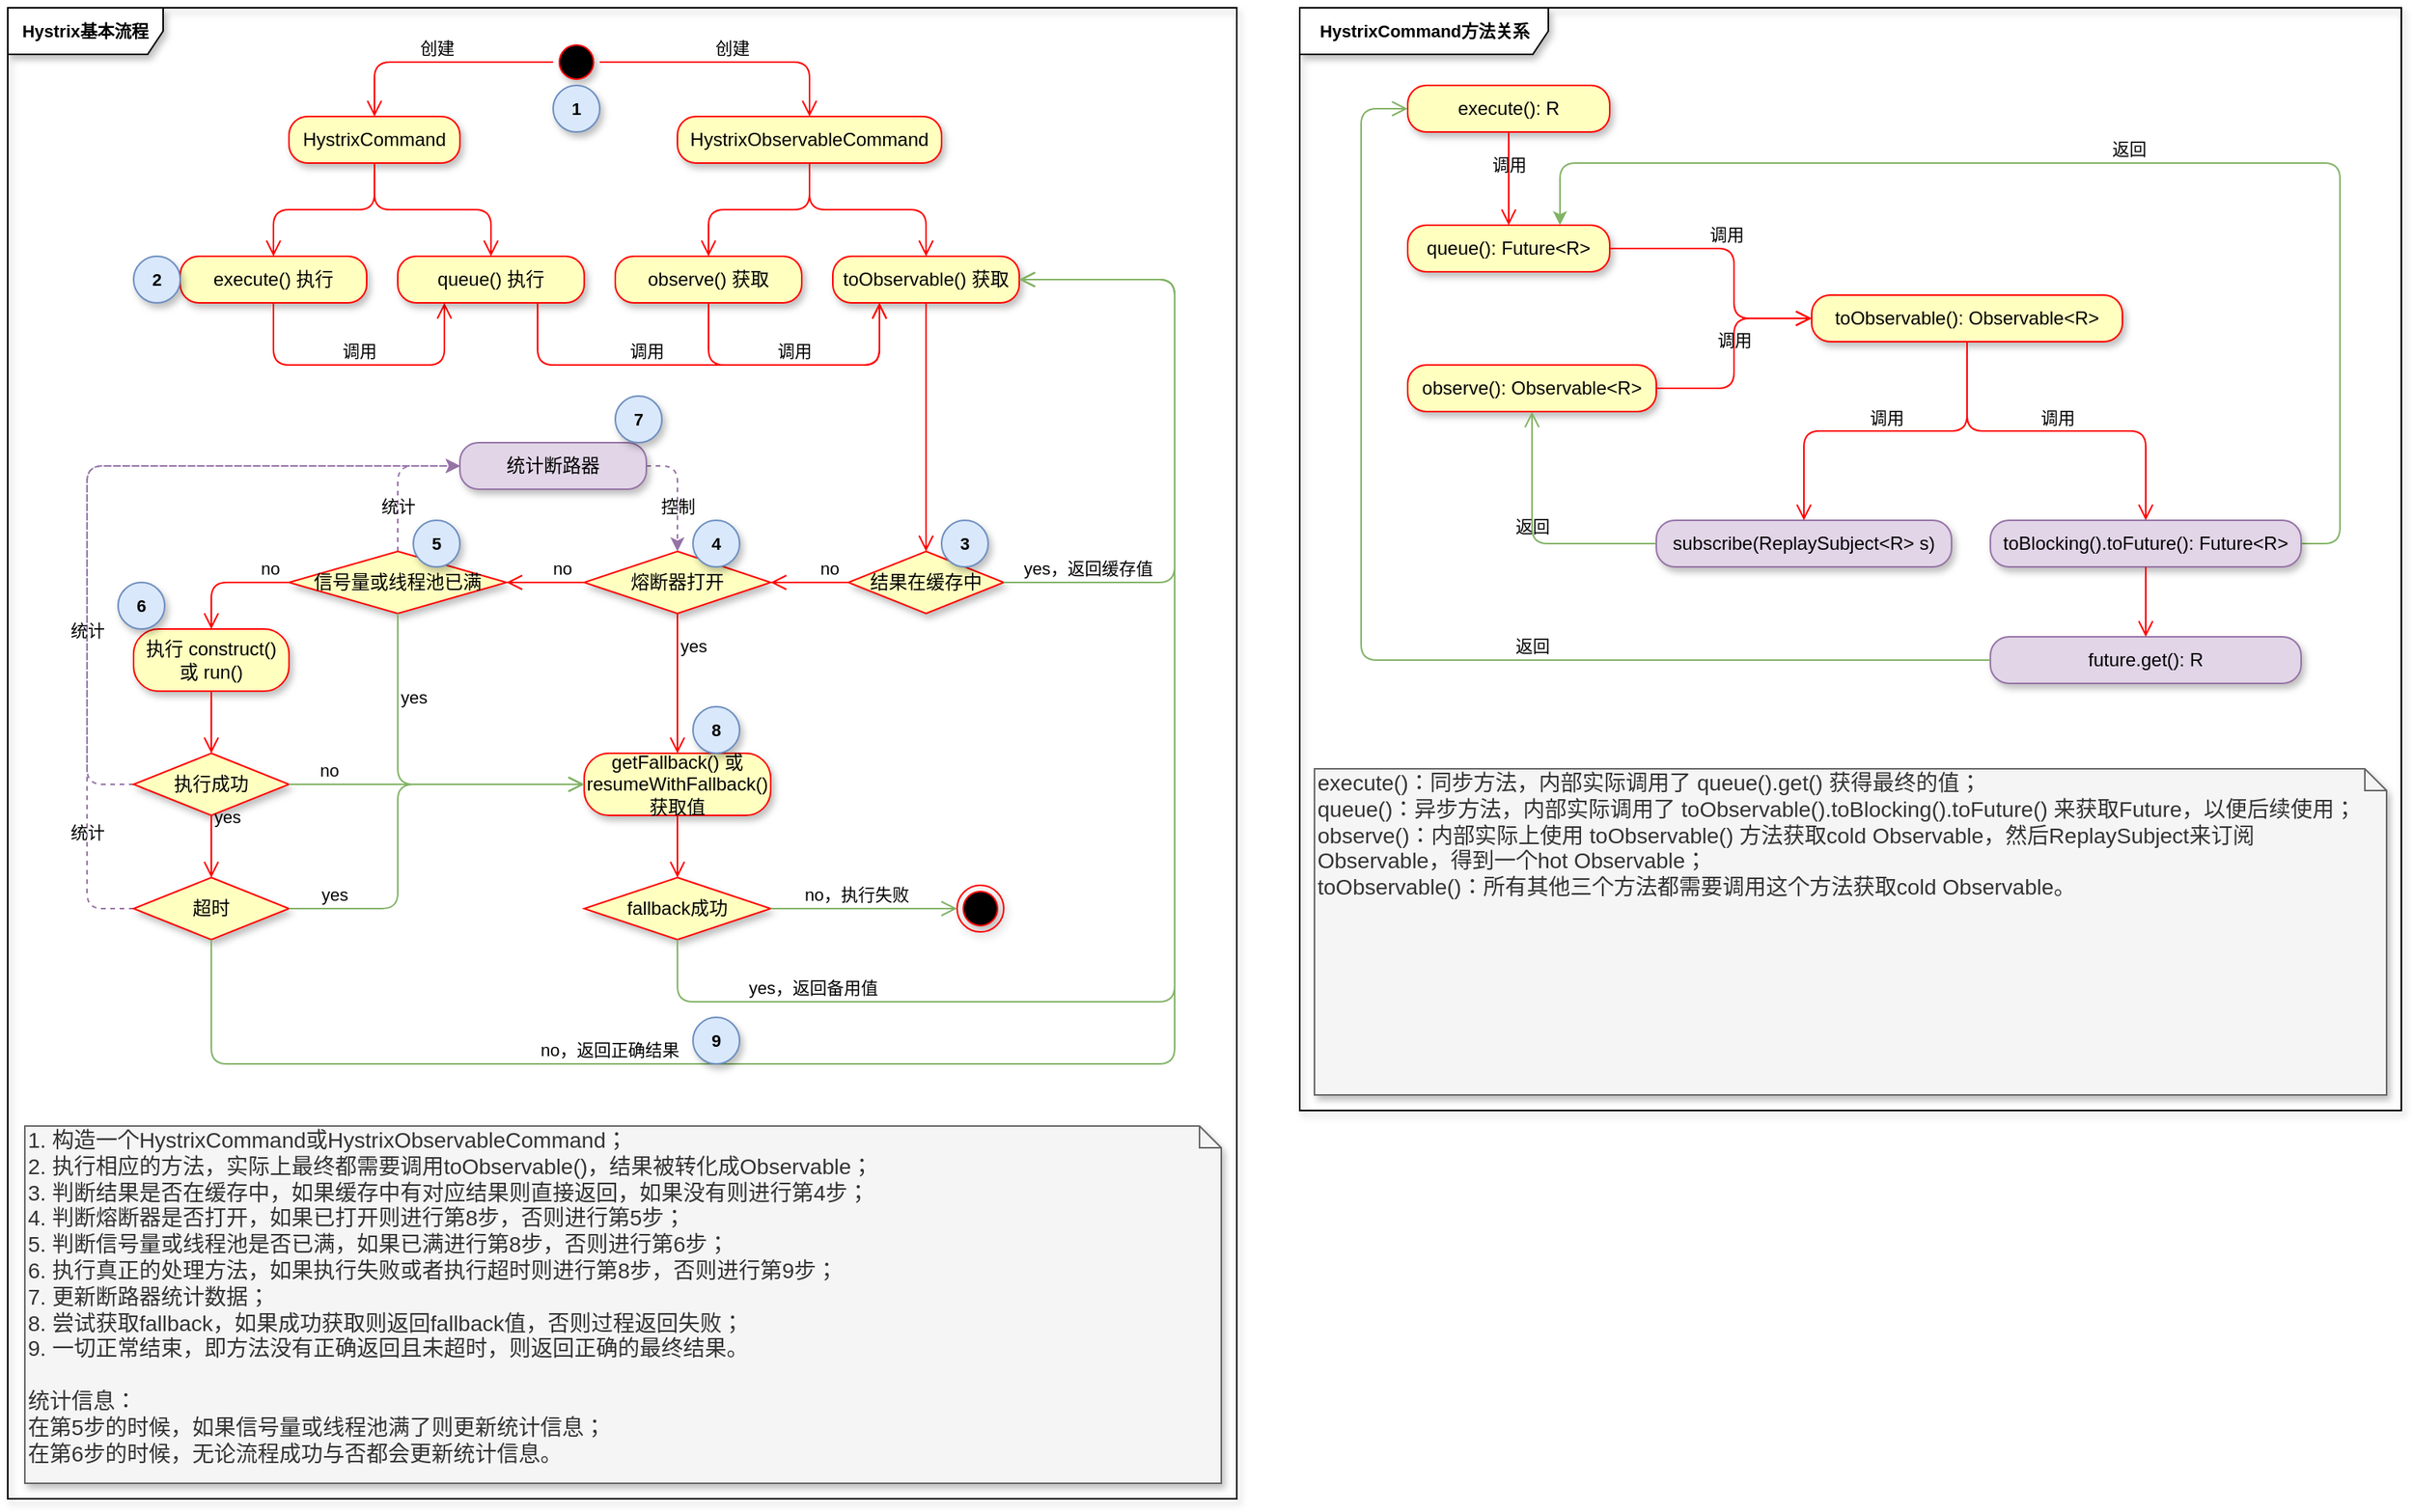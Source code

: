 <mxfile version="13.2.3" type="github">
  <diagram id="Wl1f3BuuBHUOXUHPtb7v" name="Hystrix流程图">
    <mxGraphModel dx="1102" dy="563" grid="1" gridSize="10" guides="1" tooltips="1" connect="1" arrows="1" fold="1" page="1" pageScale="1" pageWidth="827" pageHeight="1169" math="0" shadow="0">
      <root>
        <mxCell id="0" />
        <mxCell id="1" parent="0" />
        <mxCell id="GamSNAmJj3X3mlx08znm-3" value="HystrixCommand方法关系" style="shape=umlFrame;whiteSpace=wrap;html=1;rounded=1;shadow=1;glass=0;labelBackgroundColor=none;strokeColor=#000000;fillColor=#ffffff;gradientColor=none;fontSize=11;width=160;height=30;fontStyle=1" parent="1" vertex="1">
          <mxGeometry x="850.5" y="20" width="709" height="710" as="geometry" />
        </mxCell>
        <mxCell id="GamSNAmJj3X3mlx08znm-2" value="Hystrix基本流程" style="shape=umlFrame;whiteSpace=wrap;html=1;rounded=1;shadow=1;glass=0;labelBackgroundColor=none;strokeColor=#000000;fillColor=#ffffff;fontSize=11;fontStyle=1;width=100;height=30;" parent="1" vertex="1">
          <mxGeometry x="19" y="20" width="791" height="960" as="geometry" />
        </mxCell>
        <mxCell id="OVkALjXKLeJ2H-bXnM3I-20" value="" style="ellipse;html=1;shape=startState;fillColor=#000000;strokeColor=#ff0000;shadow=1;verticalAlign=middle;labelBorderColor=none;labelBackgroundColor=none;" parent="1" vertex="1">
          <mxGeometry x="370" y="40" width="30" height="30" as="geometry" />
        </mxCell>
        <mxCell id="OVkALjXKLeJ2H-bXnM3I-21" value="创建" style="edgeStyle=orthogonalEdgeStyle;html=1;verticalAlign=bottom;endArrow=open;endSize=8;strokeColor=#ff0000;exitX=0;exitY=0.5;exitDx=0;exitDy=0;entryX=0.5;entryY=0;entryDx=0;entryDy=0;shadow=0;rounded=1;labelBorderColor=none;labelBackgroundColor=none;" parent="1" source="OVkALjXKLeJ2H-bXnM3I-20" target="OVkALjXKLeJ2H-bXnM3I-23" edge="1">
          <mxGeometry relative="1" as="geometry">
            <mxPoint x="200" y="90" as="targetPoint" />
          </mxGeometry>
        </mxCell>
        <mxCell id="OVkALjXKLeJ2H-bXnM3I-22" value="创建" style="edgeStyle=orthogonalEdgeStyle;html=1;verticalAlign=bottom;endArrow=open;endSize=8;strokeColor=#ff0000;exitX=1;exitY=0.5;exitDx=0;exitDy=0;entryX=0.5;entryY=0;entryDx=0;entryDy=0;shadow=0;rounded=1;labelBorderColor=none;labelBackgroundColor=none;" parent="1" source="OVkALjXKLeJ2H-bXnM3I-20" target="OVkALjXKLeJ2H-bXnM3I-26" edge="1">
          <mxGeometry relative="1" as="geometry">
            <mxPoint x="450" y="90" as="targetPoint" />
            <mxPoint x="335" y="80" as="sourcePoint" />
          </mxGeometry>
        </mxCell>
        <mxCell id="OVkALjXKLeJ2H-bXnM3I-23" value="HystrixCommand" style="rounded=1;whiteSpace=wrap;html=1;arcSize=40;fontColor=#000000;fillColor=#ffffc0;strokeColor=#ff0000;shadow=1;verticalAlign=middle;labelBorderColor=none;labelBackgroundColor=none;" parent="1" vertex="1">
          <mxGeometry x="200" y="90" width="110" height="30" as="geometry" />
        </mxCell>
        <mxCell id="OVkALjXKLeJ2H-bXnM3I-24" value="" style="edgeStyle=orthogonalEdgeStyle;html=1;verticalAlign=bottom;endArrow=open;endSize=8;strokeColor=#ff0000;shadow=0;rounded=1;labelBorderColor=none;labelBackgroundColor=none;" parent="1" source="OVkALjXKLeJ2H-bXnM3I-23" target="OVkALjXKLeJ2H-bXnM3I-28" edge="1">
          <mxGeometry relative="1" as="geometry">
            <mxPoint x="255" y="170" as="targetPoint" />
          </mxGeometry>
        </mxCell>
        <mxCell id="OVkALjXKLeJ2H-bXnM3I-26" value="HystrixObservableCommand" style="rounded=1;whiteSpace=wrap;html=1;arcSize=40;fontColor=#000000;fillColor=#ffffc0;strokeColor=#ff0000;shadow=1;verticalAlign=middle;labelBorderColor=none;labelBackgroundColor=none;" parent="1" vertex="1">
          <mxGeometry x="450" y="90" width="170" height="30" as="geometry" />
        </mxCell>
        <mxCell id="OVkALjXKLeJ2H-bXnM3I-27" value="" style="edgeStyle=orthogonalEdgeStyle;html=1;verticalAlign=bottom;endArrow=open;endSize=8;strokeColor=#ff0000;shadow=0;entryX=0.5;entryY=0;entryDx=0;entryDy=0;rounded=1;labelBorderColor=none;labelBackgroundColor=none;" parent="1" source="OVkALjXKLeJ2H-bXnM3I-26" target="OVkALjXKLeJ2H-bXnM3I-35" edge="1">
          <mxGeometry relative="1" as="geometry">
            <mxPoint x="505" y="170" as="targetPoint" />
          </mxGeometry>
        </mxCell>
        <mxCell id="OVkALjXKLeJ2H-bXnM3I-28" value="execute() 执行" style="rounded=1;whiteSpace=wrap;html=1;arcSize=40;fontColor=#000000;fillColor=#ffffc0;strokeColor=#ff0000;shadow=1;verticalAlign=middle;labelBorderColor=none;labelBackgroundColor=none;" parent="1" vertex="1">
          <mxGeometry x="130" y="180" width="120" height="30" as="geometry" />
        </mxCell>
        <mxCell id="OVkALjXKLeJ2H-bXnM3I-29" value="调用" style="edgeStyle=orthogonalEdgeStyle;html=1;verticalAlign=bottom;endArrow=open;endSize=8;strokeColor=#ff0000;shadow=0;entryX=0.25;entryY=1;entryDx=0;entryDy=0;exitX=0.5;exitY=1;exitDx=0;exitDy=0;rounded=1;labelBorderColor=none;labelBackgroundColor=none;" parent="1" source="OVkALjXKLeJ2H-bXnM3I-28" target="OVkALjXKLeJ2H-bXnM3I-31" edge="1">
          <mxGeometry relative="1" as="geometry">
            <mxPoint x="190" y="260" as="targetPoint" />
            <Array as="points">
              <mxPoint x="190" y="250" />
              <mxPoint x="300" y="250" />
            </Array>
          </mxGeometry>
        </mxCell>
        <mxCell id="OVkALjXKLeJ2H-bXnM3I-31" value="queue() 执行" style="rounded=1;whiteSpace=wrap;html=1;arcSize=40;fontColor=#000000;fillColor=#ffffc0;strokeColor=#ff0000;shadow=1;verticalAlign=middle;labelBorderColor=none;labelBackgroundColor=none;" parent="1" vertex="1">
          <mxGeometry x="270" y="180" width="120" height="30" as="geometry" />
        </mxCell>
        <mxCell id="OVkALjXKLeJ2H-bXnM3I-33" value="" style="edgeStyle=orthogonalEdgeStyle;html=1;verticalAlign=bottom;endArrow=open;endSize=8;strokeColor=#ff0000;exitX=0.5;exitY=1;exitDx=0;exitDy=0;entryX=0.5;entryY=0;entryDx=0;entryDy=0;shadow=0;rounded=1;labelBorderColor=none;labelBackgroundColor=none;" parent="1" source="OVkALjXKLeJ2H-bXnM3I-23" target="OVkALjXKLeJ2H-bXnM3I-31" edge="1">
          <mxGeometry relative="1" as="geometry">
            <mxPoint x="265" y="180" as="targetPoint" />
            <mxPoint x="265" y="140" as="sourcePoint" />
          </mxGeometry>
        </mxCell>
        <mxCell id="OVkALjXKLeJ2H-bXnM3I-35" value="observe() 获取" style="rounded=1;whiteSpace=wrap;html=1;arcSize=40;fontColor=#000000;fillColor=#ffffc0;strokeColor=#ff0000;shadow=1;verticalAlign=middle;labelBorderColor=none;labelBackgroundColor=none;" parent="1" vertex="1">
          <mxGeometry x="410" y="180" width="120" height="30" as="geometry" />
        </mxCell>
        <mxCell id="OVkALjXKLeJ2H-bXnM3I-36" value="调用" style="edgeStyle=orthogonalEdgeStyle;html=1;verticalAlign=bottom;endArrow=open;endSize=8;strokeColor=#ff0000;shadow=0;entryX=0.25;entryY=1;entryDx=0;entryDy=0;exitX=0.5;exitY=1;exitDx=0;exitDy=0;rounded=1;labelBorderColor=none;labelBackgroundColor=none;" parent="1" source="OVkALjXKLeJ2H-bXnM3I-35" target="OVkALjXKLeJ2H-bXnM3I-38" edge="1">
          <mxGeometry relative="1" as="geometry">
            <mxPoint x="470" y="280" as="targetPoint" />
            <Array as="points">
              <mxPoint x="470" y="250" />
              <mxPoint x="580" y="250" />
            </Array>
          </mxGeometry>
        </mxCell>
        <mxCell id="OVkALjXKLeJ2H-bXnM3I-37" value="" style="edgeStyle=orthogonalEdgeStyle;html=1;verticalAlign=bottom;endArrow=open;endSize=8;strokeColor=#ff0000;shadow=0;exitX=0.5;exitY=1;exitDx=0;exitDy=0;entryX=0.5;entryY=0;entryDx=0;entryDy=0;rounded=1;labelBorderColor=none;labelBackgroundColor=none;" parent="1" source="OVkALjXKLeJ2H-bXnM3I-26" target="OVkALjXKLeJ2H-bXnM3I-38" edge="1">
          <mxGeometry relative="1" as="geometry">
            <mxPoint x="515" y="180" as="targetPoint" />
            <mxPoint x="515" y="140" as="sourcePoint" />
          </mxGeometry>
        </mxCell>
        <mxCell id="OVkALjXKLeJ2H-bXnM3I-38" value="toObservable() 获取" style="rounded=1;whiteSpace=wrap;html=1;arcSize=40;fontColor=#000000;fillColor=#ffffc0;strokeColor=#ff0000;shadow=1;verticalAlign=middle;labelBorderColor=none;labelBackgroundColor=none;" parent="1" vertex="1">
          <mxGeometry x="550" y="180" width="120" height="30" as="geometry" />
        </mxCell>
        <mxCell id="OVkALjXKLeJ2H-bXnM3I-39" value="" style="edgeStyle=orthogonalEdgeStyle;html=1;verticalAlign=bottom;endArrow=open;endSize=8;strokeColor=#ff0000;shadow=0;entryX=0.5;entryY=0;entryDx=0;entryDy=0;rounded=1;labelBorderColor=none;labelBackgroundColor=none;" parent="1" source="OVkALjXKLeJ2H-bXnM3I-38" target="9ujjFCilfwXEOGcrfXXf-7" edge="1">
          <mxGeometry relative="1" as="geometry">
            <mxPoint x="610" y="270" as="targetPoint" />
          </mxGeometry>
        </mxCell>
        <mxCell id="9ujjFCilfwXEOGcrfXXf-7" value="结果在缓存中" style="rhombus;whiteSpace=wrap;html=1;fillColor=#ffffc0;strokeColor=#ff0000;shadow=1;verticalAlign=middle;labelBorderColor=none;labelBackgroundColor=none;" parent="1" vertex="1">
          <mxGeometry x="560" y="370" width="100" height="40" as="geometry" />
        </mxCell>
        <mxCell id="9ujjFCilfwXEOGcrfXXf-8" value="no" style="edgeStyle=orthogonalEdgeStyle;html=1;align=left;verticalAlign=bottom;endArrow=open;endSize=8;strokeColor=#ff0000;shadow=0;exitX=0;exitY=0.5;exitDx=0;exitDy=0;entryX=1;entryY=0.5;entryDx=0;entryDy=0;rounded=1;labelBorderColor=none;labelBackgroundColor=none;" parent="1" source="9ujjFCilfwXEOGcrfXXf-7" target="9ujjFCilfwXEOGcrfXXf-11" edge="1">
          <mxGeometry x="-0.2" relative="1" as="geometry">
            <mxPoint x="490" y="390" as="targetPoint" />
            <mxPoint as="offset" />
          </mxGeometry>
        </mxCell>
        <mxCell id="9ujjFCilfwXEOGcrfXXf-9" value="yes，返回缓存值" style="edgeStyle=orthogonalEdgeStyle;html=1;align=left;verticalAlign=bottom;endArrow=open;endSize=8;strokeColor=#82b366;shadow=0;exitX=1;exitY=0.5;exitDx=0;exitDy=0;entryX=1;entryY=0.5;entryDx=0;entryDy=0;rounded=1;fillColor=#d5e8d4;labelBorderColor=none;labelBackgroundColor=none;" parent="1" source="9ujjFCilfwXEOGcrfXXf-7" target="OVkALjXKLeJ2H-bXnM3I-38" edge="1">
          <mxGeometry x="-0.946" relative="1" as="geometry">
            <mxPoint x="600" y="420" as="targetPoint" />
            <Array as="points">
              <mxPoint x="770" y="390" />
              <mxPoint x="770" y="195" />
            </Array>
            <mxPoint as="offset" />
          </mxGeometry>
        </mxCell>
        <mxCell id="9ujjFCilfwXEOGcrfXXf-11" value="熔断器打开" style="rhombus;whiteSpace=wrap;html=1;fillColor=#ffffc0;strokeColor=#ff0000;shadow=1;verticalAlign=middle;labelBorderColor=none;labelBackgroundColor=none;" parent="1" vertex="1">
          <mxGeometry x="390" y="370" width="120" height="40" as="geometry" />
        </mxCell>
        <mxCell id="9ujjFCilfwXEOGcrfXXf-12" value="no" style="edgeStyle=orthogonalEdgeStyle;html=1;align=left;verticalAlign=bottom;endArrow=open;endSize=8;strokeColor=#ff0000;shadow=0;exitX=0;exitY=0.5;exitDx=0;exitDy=0;entryX=1;entryY=0.5;entryDx=0;entryDy=0;rounded=1;labelBorderColor=none;labelBackgroundColor=none;" parent="1" source="9ujjFCilfwXEOGcrfXXf-11" target="9ujjFCilfwXEOGcrfXXf-21" edge="1">
          <mxGeometry x="-0.111" relative="1" as="geometry">
            <mxPoint x="320" y="390" as="targetPoint" />
            <mxPoint as="offset" />
          </mxGeometry>
        </mxCell>
        <mxCell id="9ujjFCilfwXEOGcrfXXf-13" value="yes" style="edgeStyle=orthogonalEdgeStyle;html=1;align=left;verticalAlign=bottom;endArrow=open;endSize=8;strokeColor=#ff0000;shadow=0;exitX=0.5;exitY=1;exitDx=0;exitDy=0;entryX=0.5;entryY=0;entryDx=0;entryDy=0;rounded=1;labelBorderColor=none;labelBackgroundColor=none;" parent="1" source="9ujjFCilfwXEOGcrfXXf-11" target="9ujjFCilfwXEOGcrfXXf-14" edge="1">
          <mxGeometry x="-0.333" relative="1" as="geometry">
            <mxPoint x="430" y="470" as="targetPoint" />
            <mxPoint as="offset" />
          </mxGeometry>
        </mxCell>
        <mxCell id="9ujjFCilfwXEOGcrfXXf-14" value="getFallback() 或 resumeWithFallback() 获取值" style="rounded=1;whiteSpace=wrap;html=1;arcSize=40;fontColor=#000000;fillColor=#ffffc0;strokeColor=#ff0000;shadow=1;verticalAlign=middle;labelBorderColor=none;labelBackgroundColor=none;" parent="1" vertex="1">
          <mxGeometry x="390" y="500" width="120" height="40" as="geometry" />
        </mxCell>
        <mxCell id="9ujjFCilfwXEOGcrfXXf-15" value="" style="edgeStyle=orthogonalEdgeStyle;html=1;verticalAlign=bottom;endArrow=open;endSize=8;strokeColor=#ff0000;shadow=0;entryX=0.5;entryY=0;entryDx=0;entryDy=0;rounded=1;labelBorderColor=none;labelBackgroundColor=none;" parent="1" source="9ujjFCilfwXEOGcrfXXf-14" target="9ujjFCilfwXEOGcrfXXf-16" edge="1">
          <mxGeometry relative="1" as="geometry">
            <mxPoint x="445" y="620" as="targetPoint" />
          </mxGeometry>
        </mxCell>
        <mxCell id="9ujjFCilfwXEOGcrfXXf-16" value="fallback成功" style="rhombus;whiteSpace=wrap;html=1;fillColor=#ffffc0;strokeColor=#ff0000;shadow=1;verticalAlign=middle;labelBorderColor=none;labelBackgroundColor=none;" parent="1" vertex="1">
          <mxGeometry x="390" y="580" width="120" height="40" as="geometry" />
        </mxCell>
        <mxCell id="9ujjFCilfwXEOGcrfXXf-17" value="no，执行失败" style="edgeStyle=orthogonalEdgeStyle;html=1;align=left;verticalAlign=bottom;endArrow=open;endSize=8;strokeColor=#82b366;shadow=0;entryX=0;entryY=0.5;entryDx=0;entryDy=0;rounded=1;labelBorderColor=none;labelBackgroundColor=none;fillColor=#d5e8d4;" parent="1" source="9ujjFCilfwXEOGcrfXXf-16" target="9ujjFCilfwXEOGcrfXXf-38" edge="1">
          <mxGeometry x="-0.667" relative="1" as="geometry">
            <mxPoint x="625" y="600" as="targetPoint" />
            <mxPoint as="offset" />
          </mxGeometry>
        </mxCell>
        <mxCell id="9ujjFCilfwXEOGcrfXXf-18" value="yes，返回备用值" style="edgeStyle=orthogonalEdgeStyle;html=1;align=left;verticalAlign=bottom;endArrow=open;endSize=8;strokeColor=#82b366;shadow=0;entryX=1;entryY=0.5;entryDx=0;entryDy=0;exitX=0.5;exitY=1;exitDx=0;exitDy=0;rounded=1;fillColor=#d5e8d4;labelBorderColor=none;labelBackgroundColor=none;" parent="1" source="9ujjFCilfwXEOGcrfXXf-16" target="OVkALjXKLeJ2H-bXnM3I-38" edge="1">
          <mxGeometry x="-0.818" relative="1" as="geometry">
            <mxPoint x="445" y="550" as="targetPoint" />
            <Array as="points">
              <mxPoint x="450" y="660" />
              <mxPoint x="770" y="660" />
              <mxPoint x="770" y="195" />
            </Array>
            <mxPoint as="offset" />
          </mxGeometry>
        </mxCell>
        <mxCell id="9ujjFCilfwXEOGcrfXXf-41" value="统计" style="edgeStyle=orthogonalEdgeStyle;orthogonalLoop=1;jettySize=auto;html=1;exitX=0.5;exitY=0;exitDx=0;exitDy=0;entryX=0;entryY=0.5;entryDx=0;entryDy=0;shadow=0;dashed=1;verticalAlign=bottom;strokeColor=#9673a6;fillColor=#e1d5e7;rounded=1;labelBorderColor=none;labelBackgroundColor=none;" parent="1" source="9ujjFCilfwXEOGcrfXXf-21" target="9ujjFCilfwXEOGcrfXXf-39" edge="1">
          <mxGeometry x="-0.579" relative="1" as="geometry">
            <mxPoint x="300" y="315" as="targetPoint" />
            <mxPoint as="offset" />
          </mxGeometry>
        </mxCell>
        <mxCell id="9ujjFCilfwXEOGcrfXXf-21" value="信号量或线程池已满" style="rhombus;whiteSpace=wrap;html=1;fillColor=#ffffc0;strokeColor=#ff0000;shadow=1;verticalAlign=middle;labelBorderColor=none;labelBackgroundColor=none;" parent="1" vertex="1">
          <mxGeometry x="200" y="370" width="140" height="40" as="geometry" />
        </mxCell>
        <mxCell id="9ujjFCilfwXEOGcrfXXf-22" value="no" style="edgeStyle=orthogonalEdgeStyle;html=1;align=left;verticalAlign=bottom;endArrow=open;endSize=8;strokeColor=#ff0000;shadow=0;exitX=0;exitY=0.5;exitDx=0;exitDy=0;entryX=0.5;entryY=0;entryDx=0;entryDy=0;rounded=1;labelBorderColor=none;labelBackgroundColor=none;" parent="1" source="9ujjFCilfwXEOGcrfXXf-21" target="9ujjFCilfwXEOGcrfXXf-29" edge="1">
          <mxGeometry x="-0.5" relative="1" as="geometry">
            <mxPoint x="130" y="420" as="targetPoint" />
            <mxPoint as="offset" />
          </mxGeometry>
        </mxCell>
        <mxCell id="9ujjFCilfwXEOGcrfXXf-23" value="yes" style="edgeStyle=orthogonalEdgeStyle;html=1;align=left;verticalAlign=bottom;endArrow=open;endSize=8;strokeColor=#82b366;shadow=0;entryX=0;entryY=0.5;entryDx=0;entryDy=0;exitX=0.5;exitY=1;exitDx=0;exitDy=0;rounded=1;fillColor=#d5e8d4;labelBorderColor=none;labelBackgroundColor=none;" parent="1" source="9ujjFCilfwXEOGcrfXXf-21" target="9ujjFCilfwXEOGcrfXXf-14" edge="1">
          <mxGeometry x="-0.455" relative="1" as="geometry">
            <mxPoint x="170" y="470" as="targetPoint" />
            <Array as="points">
              <mxPoint x="270" y="520" />
            </Array>
            <mxPoint as="offset" />
          </mxGeometry>
        </mxCell>
        <mxCell id="9ujjFCilfwXEOGcrfXXf-29" value="执行 construct() 或 run()" style="rounded=1;whiteSpace=wrap;html=1;arcSize=40;fontColor=#000000;fillColor=#ffffc0;strokeColor=#ff0000;shadow=1;verticalAlign=middle;labelBorderColor=none;labelBackgroundColor=none;" parent="1" vertex="1">
          <mxGeometry x="100" y="420" width="100" height="40" as="geometry" />
        </mxCell>
        <mxCell id="9ujjFCilfwXEOGcrfXXf-30" value="" style="edgeStyle=orthogonalEdgeStyle;html=1;verticalAlign=bottom;endArrow=open;endSize=8;strokeColor=#ff0000;shadow=0;entryX=0.5;entryY=0;entryDx=0;entryDy=0;rounded=1;labelBorderColor=none;labelBackgroundColor=none;" parent="1" source="9ujjFCilfwXEOGcrfXXf-29" target="9ujjFCilfwXEOGcrfXXf-31" edge="1">
          <mxGeometry relative="1" as="geometry">
            <mxPoint x="150" y="500" as="targetPoint" />
          </mxGeometry>
        </mxCell>
        <mxCell id="9ujjFCilfwXEOGcrfXXf-47" value="统计" style="edgeStyle=orthogonalEdgeStyle;orthogonalLoop=1;jettySize=auto;html=1;exitX=0;exitY=0.5;exitDx=0;exitDy=0;entryX=0;entryY=0.5;entryDx=0;entryDy=0;shadow=0;dashed=1;strokeColor=#9673a6;fillColor=#e1d5e7;rounded=1;labelBorderColor=none;labelBackgroundColor=none;verticalAlign=bottom;" parent="1" source="9ujjFCilfwXEOGcrfXXf-31" target="9ujjFCilfwXEOGcrfXXf-39" edge="1">
          <mxGeometry x="-0.495" relative="1" as="geometry">
            <Array as="points">
              <mxPoint x="70" y="520" />
              <mxPoint x="70" y="315" />
            </Array>
            <mxPoint as="offset" />
          </mxGeometry>
        </mxCell>
        <mxCell id="9ujjFCilfwXEOGcrfXXf-31" value="执行成功" style="rhombus;whiteSpace=wrap;html=1;fillColor=#ffffc0;strokeColor=#ff0000;shadow=1;verticalAlign=middle;labelBorderColor=none;labelBackgroundColor=none;" parent="1" vertex="1">
          <mxGeometry x="100" y="500" width="100" height="40" as="geometry" />
        </mxCell>
        <mxCell id="9ujjFCilfwXEOGcrfXXf-32" value="no" style="edgeStyle=orthogonalEdgeStyle;html=1;align=left;verticalAlign=bottom;endArrow=open;endSize=8;strokeColor=#82b366;shadow=0;entryX=0;entryY=0.5;entryDx=0;entryDy=0;rounded=1;fillColor=#d5e8d4;labelBorderColor=none;labelBackgroundColor=none;" parent="1" source="9ujjFCilfwXEOGcrfXXf-31" target="9ujjFCilfwXEOGcrfXXf-14" edge="1">
          <mxGeometry x="-0.809" relative="1" as="geometry">
            <mxPoint x="300" y="570" as="targetPoint" />
            <Array as="points">
              <mxPoint x="340" y="520" />
              <mxPoint x="340" y="520" />
            </Array>
            <mxPoint as="offset" />
          </mxGeometry>
        </mxCell>
        <mxCell id="9ujjFCilfwXEOGcrfXXf-33" value="yes" style="edgeStyle=orthogonalEdgeStyle;html=1;align=left;verticalAlign=bottom;endArrow=open;endSize=8;strokeColor=#ff0000;shadow=0;entryX=0.5;entryY=0;entryDx=0;entryDy=0;rounded=1;labelBorderColor=none;labelBackgroundColor=none;" parent="1" source="9ujjFCilfwXEOGcrfXXf-31" target="9ujjFCilfwXEOGcrfXXf-34" edge="1">
          <mxGeometry x="-0.5" relative="1" as="geometry">
            <mxPoint x="150" y="580" as="targetPoint" />
            <mxPoint as="offset" />
          </mxGeometry>
        </mxCell>
        <mxCell id="9ujjFCilfwXEOGcrfXXf-45" value="统计" style="edgeStyle=orthogonalEdgeStyle;orthogonalLoop=1;jettySize=auto;html=1;exitX=0;exitY=0.5;exitDx=0;exitDy=0;entryX=0;entryY=0.5;entryDx=0;entryDy=0;shadow=0;dashed=1;strokeColor=#9673a6;fillColor=#e1d5e7;rounded=1;labelBorderColor=none;labelBackgroundColor=none;verticalAlign=bottom;" parent="1" source="9ujjFCilfwXEOGcrfXXf-34" target="9ujjFCilfwXEOGcrfXXf-39" edge="1">
          <mxGeometry x="-0.748" relative="1" as="geometry">
            <Array as="points">
              <mxPoint x="70" y="600" />
              <mxPoint x="70" y="315" />
            </Array>
            <mxPoint as="offset" />
          </mxGeometry>
        </mxCell>
        <mxCell id="9ujjFCilfwXEOGcrfXXf-34" value="超时" style="rhombus;whiteSpace=wrap;html=1;fillColor=#ffffc0;strokeColor=#ff0000;shadow=1;verticalAlign=middle;labelBorderColor=none;labelBackgroundColor=none;" parent="1" vertex="1">
          <mxGeometry x="100" y="580" width="100" height="40" as="geometry" />
        </mxCell>
        <mxCell id="9ujjFCilfwXEOGcrfXXf-35" value="no，返回正确结果" style="edgeStyle=orthogonalEdgeStyle;html=1;align=left;verticalAlign=bottom;endArrow=open;endSize=8;strokeColor=#82b366;shadow=0;exitX=0.5;exitY=1;exitDx=0;exitDy=0;entryX=1;entryY=0.5;entryDx=0;entryDy=0;rounded=1;fillColor=#d5e8d4;labelBorderColor=none;labelBackgroundColor=none;" parent="1" source="9ujjFCilfwXEOGcrfXXf-34" target="OVkALjXKLeJ2H-bXnM3I-38" edge="1">
          <mxGeometry x="-0.556" relative="1" as="geometry">
            <mxPoint x="180" y="570" as="targetPoint" />
            <Array as="points">
              <mxPoint x="150" y="700" />
              <mxPoint x="770" y="700" />
              <mxPoint x="770" y="195" />
            </Array>
            <mxPoint as="offset" />
          </mxGeometry>
        </mxCell>
        <mxCell id="9ujjFCilfwXEOGcrfXXf-36" value="yes" style="edgeStyle=orthogonalEdgeStyle;html=1;align=left;verticalAlign=bottom;endArrow=open;endSize=8;strokeColor=#82b366;shadow=0;exitX=1;exitY=0.5;exitDx=0;exitDy=0;entryX=0;entryY=0.5;entryDx=0;entryDy=0;rounded=1;fillColor=#d5e8d4;labelBorderColor=none;labelBackgroundColor=none;" parent="1" source="9ujjFCilfwXEOGcrfXXf-34" target="9ujjFCilfwXEOGcrfXXf-14" edge="1">
          <mxGeometry x="-0.862" relative="1" as="geometry">
            <mxPoint x="150" y="680" as="targetPoint" />
            <Array as="points">
              <mxPoint x="270" y="600" />
              <mxPoint x="270" y="520" />
            </Array>
            <mxPoint as="offset" />
          </mxGeometry>
        </mxCell>
        <mxCell id="9ujjFCilfwXEOGcrfXXf-38" value="" style="ellipse;html=1;shape=endState;fillColor=#000000;strokeColor=#ff0000;shadow=1;verticalAlign=middle;labelBorderColor=none;labelBackgroundColor=none;" parent="1" vertex="1">
          <mxGeometry x="630" y="585" width="30" height="30" as="geometry" />
        </mxCell>
        <mxCell id="9ujjFCilfwXEOGcrfXXf-43" value="控制" style="edgeStyle=orthogonalEdgeStyle;orthogonalLoop=1;jettySize=auto;html=1;exitX=1;exitY=0.5;exitDx=0;exitDy=0;entryX=0.5;entryY=0;entryDx=0;entryDy=0;shadow=0;dashed=1;verticalAlign=bottom;strokeColor=#9673a6;fillColor=#e1d5e7;rounded=1;labelBorderColor=none;labelBackgroundColor=none;" parent="1" source="9ujjFCilfwXEOGcrfXXf-39" target="9ujjFCilfwXEOGcrfXXf-11" edge="1">
          <mxGeometry x="0.467" relative="1" as="geometry">
            <mxPoint as="offset" />
          </mxGeometry>
        </mxCell>
        <mxCell id="9ujjFCilfwXEOGcrfXXf-39" value="统计断路器" style="rounded=1;whiteSpace=wrap;html=1;arcSize=40;fillColor=#e1d5e7;strokeColor=#9673a6;shadow=1;verticalAlign=middle;glass=0;labelBorderColor=none;labelBackgroundColor=none;" parent="1" vertex="1">
          <mxGeometry x="310" y="300" width="120" height="30" as="geometry" />
        </mxCell>
        <mxCell id="OVkALjXKLeJ2H-bXnM3I-32" value="调用" style="edgeStyle=orthogonalEdgeStyle;html=1;verticalAlign=bottom;endArrow=open;endSize=8;strokeColor=#ff0000;shadow=0;exitX=0.75;exitY=1;exitDx=0;exitDy=0;entryX=0.25;entryY=1;entryDx=0;entryDy=0;rounded=1;labelBorderColor=none;labelBackgroundColor=none;" parent="1" source="OVkALjXKLeJ2H-bXnM3I-31" target="OVkALjXKLeJ2H-bXnM3I-38" edge="1">
          <mxGeometry x="-0.267" relative="1" as="geometry">
            <mxPoint x="330" y="260" as="targetPoint" />
            <Array as="points">
              <mxPoint x="360" y="250" />
              <mxPoint x="580" y="250" />
            </Array>
            <mxPoint as="offset" />
          </mxGeometry>
        </mxCell>
        <mxCell id="WV5xRuBxVTjv_hprlLnL-2" value="&lt;b&gt;1&lt;/b&gt;" style="ellipse;whiteSpace=wrap;html=1;aspect=fixed;rounded=1;shadow=1;glass=0;labelBackgroundColor=none;strokeColor=#6c8ebf;fillColor=#dae8fc;fontSize=11;" parent="1" vertex="1">
          <mxGeometry x="370" y="70" width="30" height="30" as="geometry" />
        </mxCell>
        <mxCell id="WV5xRuBxVTjv_hprlLnL-3" value="&lt;b&gt;2&lt;/b&gt;" style="ellipse;whiteSpace=wrap;html=1;aspect=fixed;rounded=1;shadow=1;glass=0;labelBackgroundColor=none;strokeColor=#6c8ebf;fillColor=#dae8fc;fontSize=11;" parent="1" vertex="1">
          <mxGeometry x="100" y="180" width="30" height="30" as="geometry" />
        </mxCell>
        <mxCell id="WV5xRuBxVTjv_hprlLnL-4" value="&lt;b&gt;3&lt;/b&gt;" style="ellipse;whiteSpace=wrap;html=1;aspect=fixed;rounded=1;shadow=1;glass=0;labelBackgroundColor=none;strokeColor=#6c8ebf;fillColor=#dae8fc;fontSize=11;" parent="1" vertex="1">
          <mxGeometry x="620" y="350" width="30" height="30" as="geometry" />
        </mxCell>
        <mxCell id="WV5xRuBxVTjv_hprlLnL-5" value="&lt;b&gt;4&lt;/b&gt;" style="ellipse;whiteSpace=wrap;html=1;aspect=fixed;rounded=1;shadow=1;glass=0;labelBackgroundColor=none;strokeColor=#6c8ebf;fillColor=#dae8fc;fontSize=11;" parent="1" vertex="1">
          <mxGeometry x="460" y="350" width="30" height="30" as="geometry" />
        </mxCell>
        <mxCell id="WV5xRuBxVTjv_hprlLnL-6" value="&lt;b&gt;5&lt;/b&gt;" style="ellipse;whiteSpace=wrap;html=1;aspect=fixed;rounded=1;shadow=1;glass=0;labelBackgroundColor=none;strokeColor=#6c8ebf;fillColor=#dae8fc;fontSize=11;" parent="1" vertex="1">
          <mxGeometry x="280" y="350" width="30" height="30" as="geometry" />
        </mxCell>
        <mxCell id="WV5xRuBxVTjv_hprlLnL-7" value="&lt;b&gt;6&lt;/b&gt;" style="ellipse;whiteSpace=wrap;html=1;aspect=fixed;rounded=1;shadow=1;glass=0;labelBackgroundColor=none;strokeColor=#6c8ebf;fillColor=#dae8fc;fontSize=11;" parent="1" vertex="1">
          <mxGeometry x="90" y="390" width="30" height="30" as="geometry" />
        </mxCell>
        <mxCell id="WV5xRuBxVTjv_hprlLnL-8" value="&lt;b&gt;7&lt;/b&gt;" style="ellipse;whiteSpace=wrap;html=1;aspect=fixed;rounded=1;shadow=1;glass=0;labelBackgroundColor=none;strokeColor=#6c8ebf;fillColor=#dae8fc;fontSize=11;" parent="1" vertex="1">
          <mxGeometry x="410" y="270" width="30" height="30" as="geometry" />
        </mxCell>
        <mxCell id="WV5xRuBxVTjv_hprlLnL-9" value="&lt;b&gt;8&lt;/b&gt;" style="ellipse;whiteSpace=wrap;html=1;aspect=fixed;rounded=1;shadow=1;glass=0;labelBackgroundColor=none;strokeColor=#6c8ebf;fillColor=#dae8fc;fontSize=11;" parent="1" vertex="1">
          <mxGeometry x="460" y="470" width="30" height="30" as="geometry" />
        </mxCell>
        <mxCell id="WV5xRuBxVTjv_hprlLnL-10" value="&lt;b&gt;9&lt;/b&gt;" style="ellipse;whiteSpace=wrap;html=1;aspect=fixed;rounded=1;shadow=1;glass=0;labelBackgroundColor=none;strokeColor=#6c8ebf;fillColor=#dae8fc;fontSize=11;" parent="1" vertex="1">
          <mxGeometry x="460" y="670" width="30" height="30" as="geometry" />
        </mxCell>
        <mxCell id="WV5xRuBxVTjv_hprlLnL-11" value="&lt;font style=&quot;font-size: 14px&quot;&gt;1. 构造一个HystrixCommand或HystrixObservableCommand；&lt;br&gt;2. 执行相应的方法，实际上最终都需要调用toObservable()，结果被转化成Observable；&lt;br&gt;3. 判断结果是否在缓存中，如果缓存中有对应结果则直接返回，如果没有则进行第4步；&lt;br&gt;4. 判断熔断器是否打开，如果已打开则进行第8步，否则进行第5步；&lt;br&gt;5. 判断信号量或线程池是否已满，如果已满进行第8步，否则进行第6步；&lt;br&gt;6. 执行真正的处理方法，如果执行失败或者执行超时则进行第8步，否则进行第9步；&lt;br&gt;7. 更新断路器统计数据；&lt;br&gt;8. 尝试获取fallback，如果成功获取则返回fallback值，否则过程返回失败；&lt;br&gt;9. 一切正常结束，即方法没有正确返回且未超时，则返回正确的最终结果。&lt;br&gt;&lt;br&gt;统计信息：&lt;br&gt;在第5步的时候，如果信号量或线程池满了则更新统计信息；&lt;br&gt;在第6步的时候，无论流程成功与否都会更新统计信息。&lt;br&gt;&lt;br&gt;&lt;/font&gt;" style="shape=note;whiteSpace=wrap;html=1;size=14;verticalAlign=top;align=left;spacingTop=-6;rounded=1;shadow=1;glass=0;labelBackgroundColor=none;strokeColor=#666666;fillColor=#f5f5f5;fontSize=11;fontColor=#333333;" parent="1" vertex="1">
          <mxGeometry x="30" y="740" width="770" height="230" as="geometry" />
        </mxCell>
        <mxCell id="GamSNAmJj3X3mlx08znm-4" value="execute(): R" style="rounded=1;whiteSpace=wrap;html=1;arcSize=40;fontColor=#000000;fillColor=#ffffc0;strokeColor=#ff0000;shadow=1;glass=0;labelBackgroundColor=none;" parent="1" vertex="1">
          <mxGeometry x="920" y="70" width="130" height="30" as="geometry" />
        </mxCell>
        <mxCell id="GamSNAmJj3X3mlx08znm-5" value="调用" style="edgeStyle=orthogonalEdgeStyle;html=1;verticalAlign=bottom;endArrow=open;endSize=8;strokeColor=#ff0000;shadow=0;labelBackgroundColor=none;fontSize=11;exitX=0.5;exitY=1;exitDx=0;exitDy=0;entryX=0.5;entryY=0;entryDx=0;entryDy=0;" parent="1" source="GamSNAmJj3X3mlx08znm-4" target="GamSNAmJj3X3mlx08znm-6" edge="1">
          <mxGeometry relative="1" as="geometry">
            <mxPoint x="1070" y="250" as="targetPoint" />
            <Array as="points" />
            <mxPoint as="offset" />
          </mxGeometry>
        </mxCell>
        <mxCell id="GamSNAmJj3X3mlx08znm-6" value="queue(): Future&amp;lt;R&amp;gt;" style="rounded=1;whiteSpace=wrap;html=1;arcSize=40;fontColor=#000000;fillColor=#ffffc0;strokeColor=#ff0000;shadow=1;glass=0;labelBackgroundColor=none;" parent="1" vertex="1">
          <mxGeometry x="920" y="160" width="130" height="30" as="geometry" />
        </mxCell>
        <mxCell id="GamSNAmJj3X3mlx08znm-8" value="future.get(): R" style="rounded=1;whiteSpace=wrap;html=1;arcSize=40;fillColor=#e1d5e7;strokeColor=#9673a6;shadow=1;glass=0;labelBackgroundColor=none;" parent="1" vertex="1">
          <mxGeometry x="1295" y="425" width="200" height="30" as="geometry" />
        </mxCell>
        <mxCell id="GamSNAmJj3X3mlx08znm-9" value="返回" style="edgeStyle=orthogonalEdgeStyle;html=1;verticalAlign=bottom;endArrow=open;endSize=8;strokeColor=#82b366;shadow=0;labelBackgroundColor=none;fontSize=11;entryX=0;entryY=0.5;entryDx=0;entryDy=0;exitX=0;exitY=0.5;exitDx=0;exitDy=0;fillColor=#d5e8d4;" parent="1" source="GamSNAmJj3X3mlx08znm-8" target="GamSNAmJj3X3mlx08znm-4" edge="1">
          <mxGeometry x="-0.253" relative="1" as="geometry">
            <mxPoint x="1260" y="390" as="targetPoint" />
            <Array as="points">
              <mxPoint x="890" y="440" />
              <mxPoint x="890" y="85" />
            </Array>
            <mxPoint as="offset" />
          </mxGeometry>
        </mxCell>
        <mxCell id="GamSNAmJj3X3mlx08znm-11" value="toObservable(): Observable&amp;lt;R&amp;gt;" style="rounded=1;whiteSpace=wrap;html=1;arcSize=40;fontColor=#000000;fillColor=#ffffc0;strokeColor=#ff0000;shadow=1;glass=0;labelBackgroundColor=none;" parent="1" vertex="1">
          <mxGeometry x="1180" y="205" width="200" height="30" as="geometry" />
        </mxCell>
        <mxCell id="GamSNAmJj3X3mlx08znm-12" value="调用" style="edgeStyle=orthogonalEdgeStyle;html=1;verticalAlign=bottom;endArrow=open;endSize=8;strokeColor=#ff0000;shadow=0;labelBackgroundColor=none;fontSize=11;entryX=0.5;entryY=0;entryDx=0;entryDy=0;" parent="1" source="GamSNAmJj3X3mlx08znm-11" target="GamSNAmJj3X3mlx08znm-13" edge="1">
          <mxGeometry relative="1" as="geometry">
            <mxPoint x="1480" y="245" as="targetPoint" />
          </mxGeometry>
        </mxCell>
        <mxCell id="GamSNAmJj3X3mlx08znm-20" value="返回" style="edgeStyle=orthogonalEdgeStyle;rounded=1;orthogonalLoop=1;jettySize=auto;html=1;exitX=1;exitY=0.5;exitDx=0;exitDy=0;shadow=0;labelBackgroundColor=none;strokeColor=#82b366;strokeWidth=1;fontSize=11;verticalAlign=bottom;fillColor=#d5e8d4;" parent="1" source="GamSNAmJj3X3mlx08znm-13" edge="1">
          <mxGeometry relative="1" as="geometry">
            <mxPoint x="1018" y="160" as="targetPoint" />
            <Array as="points">
              <mxPoint x="1520" y="365" />
              <mxPoint x="1520" y="120" />
              <mxPoint x="1018" y="120" />
            </Array>
          </mxGeometry>
        </mxCell>
        <mxCell id="GamSNAmJj3X3mlx08znm-13" value="toBlocking().toFuture(): Future&amp;lt;R&amp;gt;" style="rounded=1;whiteSpace=wrap;html=1;arcSize=40;fillColor=#e1d5e7;strokeColor=#9673a6;shadow=1;glass=0;labelBackgroundColor=none;" parent="1" vertex="1">
          <mxGeometry x="1295" y="350" width="200" height="30" as="geometry" />
        </mxCell>
        <mxCell id="GamSNAmJj3X3mlx08znm-14" value="" style="edgeStyle=orthogonalEdgeStyle;html=1;verticalAlign=bottom;endArrow=open;endSize=8;strokeColor=#ff0000;shadow=0;labelBackgroundColor=none;fontSize=11;entryX=0.5;entryY=0;entryDx=0;entryDy=0;" parent="1" source="GamSNAmJj3X3mlx08znm-13" target="GamSNAmJj3X3mlx08znm-8" edge="1">
          <mxGeometry relative="1" as="geometry">
            <mxPoint x="1410" y="335" as="targetPoint" />
          </mxGeometry>
        </mxCell>
        <mxCell id="GamSNAmJj3X3mlx08znm-15" value="调用" style="edgeStyle=orthogonalEdgeStyle;html=1;verticalAlign=bottom;endArrow=open;endSize=8;strokeColor=#ff0000;shadow=0;labelBackgroundColor=none;fontSize=11;exitX=1;exitY=0.5;exitDx=0;exitDy=0;entryX=0;entryY=0.5;entryDx=0;entryDy=0;" parent="1" source="GamSNAmJj3X3mlx08znm-6" target="GamSNAmJj3X3mlx08znm-11" edge="1">
          <mxGeometry x="-0.143" relative="1" as="geometry">
            <mxPoint x="1490" y="255" as="targetPoint" />
            <mxPoint x="1440" y="110" as="sourcePoint" />
            <Array as="points">
              <mxPoint x="1130" y="175" />
              <mxPoint x="1130" y="220" />
            </Array>
            <mxPoint as="offset" />
          </mxGeometry>
        </mxCell>
        <mxCell id="GamSNAmJj3X3mlx08znm-16" value="observe(): Observable&amp;lt;R&amp;gt;" style="rounded=1;whiteSpace=wrap;html=1;arcSize=40;fontColor=#000000;fillColor=#ffffc0;strokeColor=#ff0000;shadow=1;glass=0;labelBackgroundColor=none;" parent="1" vertex="1">
          <mxGeometry x="920" y="250" width="160" height="30" as="geometry" />
        </mxCell>
        <mxCell id="GamSNAmJj3X3mlx08znm-17" value="调用" style="edgeStyle=orthogonalEdgeStyle;html=1;verticalAlign=bottom;endArrow=open;endSize=8;strokeColor=#ff0000;shadow=0;labelBackgroundColor=none;fontSize=11;entryX=0;entryY=0.5;entryDx=0;entryDy=0;" parent="1" source="GamSNAmJj3X3mlx08znm-16" target="GamSNAmJj3X3mlx08znm-11" edge="1">
          <mxGeometry relative="1" as="geometry">
            <mxPoint x="1040" y="245" as="targetPoint" />
          </mxGeometry>
        </mxCell>
        <mxCell id="GamSNAmJj3X3mlx08znm-21" value="execute()：同步方法，内部实际调用了 queue().get() 获得最终的值；&lt;br&gt;queue()：异步方法，内部实际调用了 toObservable().toBlocking().toFuture() 来获取Future，以便后续使用；&lt;br&gt;observe()：内部实际上使用 toObservable() 方法获取cold Observable，然后ReplaySubject来订阅Observable，得到一个hot Observable；&lt;br&gt;toObservable()：所有其他三个方法都需要调用这个方法获取cold Observable。&lt;br&gt;" style="shape=note;whiteSpace=wrap;html=1;size=14;verticalAlign=top;align=left;spacingTop=-6;rounded=1;shadow=1;glass=0;labelBackgroundColor=none;strokeColor=#666666;fillColor=#f5f5f5;fontSize=14;fontColor=#333333;" parent="1" vertex="1">
          <mxGeometry x="860" y="510" width="690" height="210" as="geometry" />
        </mxCell>
        <mxCell id="GamSNAmJj3X3mlx08znm-22" value="subscribe(ReplaySubject&amp;lt;R&amp;gt; s)" style="rounded=1;whiteSpace=wrap;html=1;arcSize=40;fillColor=#e1d5e7;strokeColor=#9673a6;shadow=1;glass=0;labelBackgroundColor=none;" parent="1" vertex="1">
          <mxGeometry x="1080" y="350" width="190" height="30" as="geometry" />
        </mxCell>
        <mxCell id="GamSNAmJj3X3mlx08znm-23" value="返回" style="edgeStyle=orthogonalEdgeStyle;html=1;verticalAlign=bottom;endArrow=open;endSize=8;strokeColor=#82b366;shadow=0;labelBackgroundColor=none;fontSize=11;entryX=0.5;entryY=1;entryDx=0;entryDy=0;exitX=0;exitY=0.5;exitDx=0;exitDy=0;fillColor=#d5e8d4;" parent="1" source="GamSNAmJj3X3mlx08znm-22" target="GamSNAmJj3X3mlx08znm-16" edge="1">
          <mxGeometry relative="1" as="geometry">
            <mxPoint x="1040" y="410" as="targetPoint" />
          </mxGeometry>
        </mxCell>
        <mxCell id="GamSNAmJj3X3mlx08znm-24" value="调用" style="edgeStyle=orthogonalEdgeStyle;html=1;verticalAlign=bottom;endArrow=open;endSize=8;strokeColor=#ff0000;shadow=0;labelBackgroundColor=none;fontSize=11;entryX=0.5;entryY=0;entryDx=0;entryDy=0;exitX=0.5;exitY=1;exitDx=0;exitDy=0;" parent="1" source="GamSNAmJj3X3mlx08znm-11" target="GamSNAmJj3X3mlx08znm-22" edge="1">
          <mxGeometry relative="1" as="geometry">
            <mxPoint x="1290" y="390" as="targetPoint" />
            <mxPoint x="1290" y="245" as="sourcePoint" />
          </mxGeometry>
        </mxCell>
      </root>
    </mxGraphModel>
  </diagram>
</mxfile>
